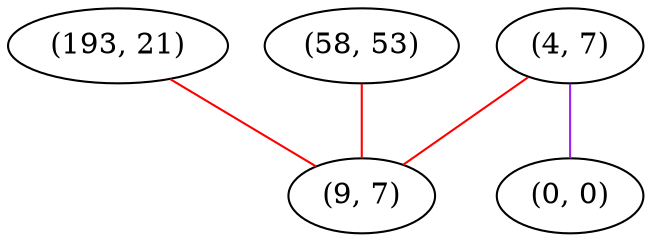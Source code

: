 graph "" {
"(193, 21)";
"(4, 7)";
"(0, 0)";
"(58, 53)";
"(9, 7)";
"(193, 21)" -- "(9, 7)"  [color=red, key=0, weight=1];
"(4, 7)" -- "(0, 0)"  [color=purple, key=0, weight=4];
"(4, 7)" -- "(9, 7)"  [color=red, key=0, weight=1];
"(58, 53)" -- "(9, 7)"  [color=red, key=0, weight=1];
}
